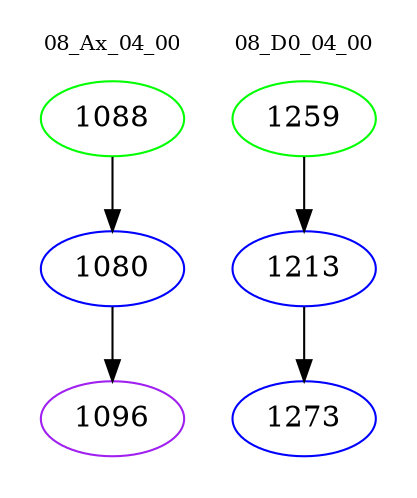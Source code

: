 digraph{
subgraph cluster_0 {
color = white
label = "08_Ax_04_00";
fontsize=10;
T0_1088 [label="1088", color="green"]
T0_1088 -> T0_1080 [color="black"]
T0_1080 [label="1080", color="blue"]
T0_1080 -> T0_1096 [color="black"]
T0_1096 [label="1096", color="purple"]
}
subgraph cluster_1 {
color = white
label = "08_D0_04_00";
fontsize=10;
T1_1259 [label="1259", color="green"]
T1_1259 -> T1_1213 [color="black"]
T1_1213 [label="1213", color="blue"]
T1_1213 -> T1_1273 [color="black"]
T1_1273 [label="1273", color="blue"]
}
}
